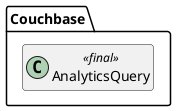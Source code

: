 @startuml
set namespaceSeparator \\
hide members
hide << alias >> circle

class Couchbase\\AnalyticsQuery << final >>
@enduml
